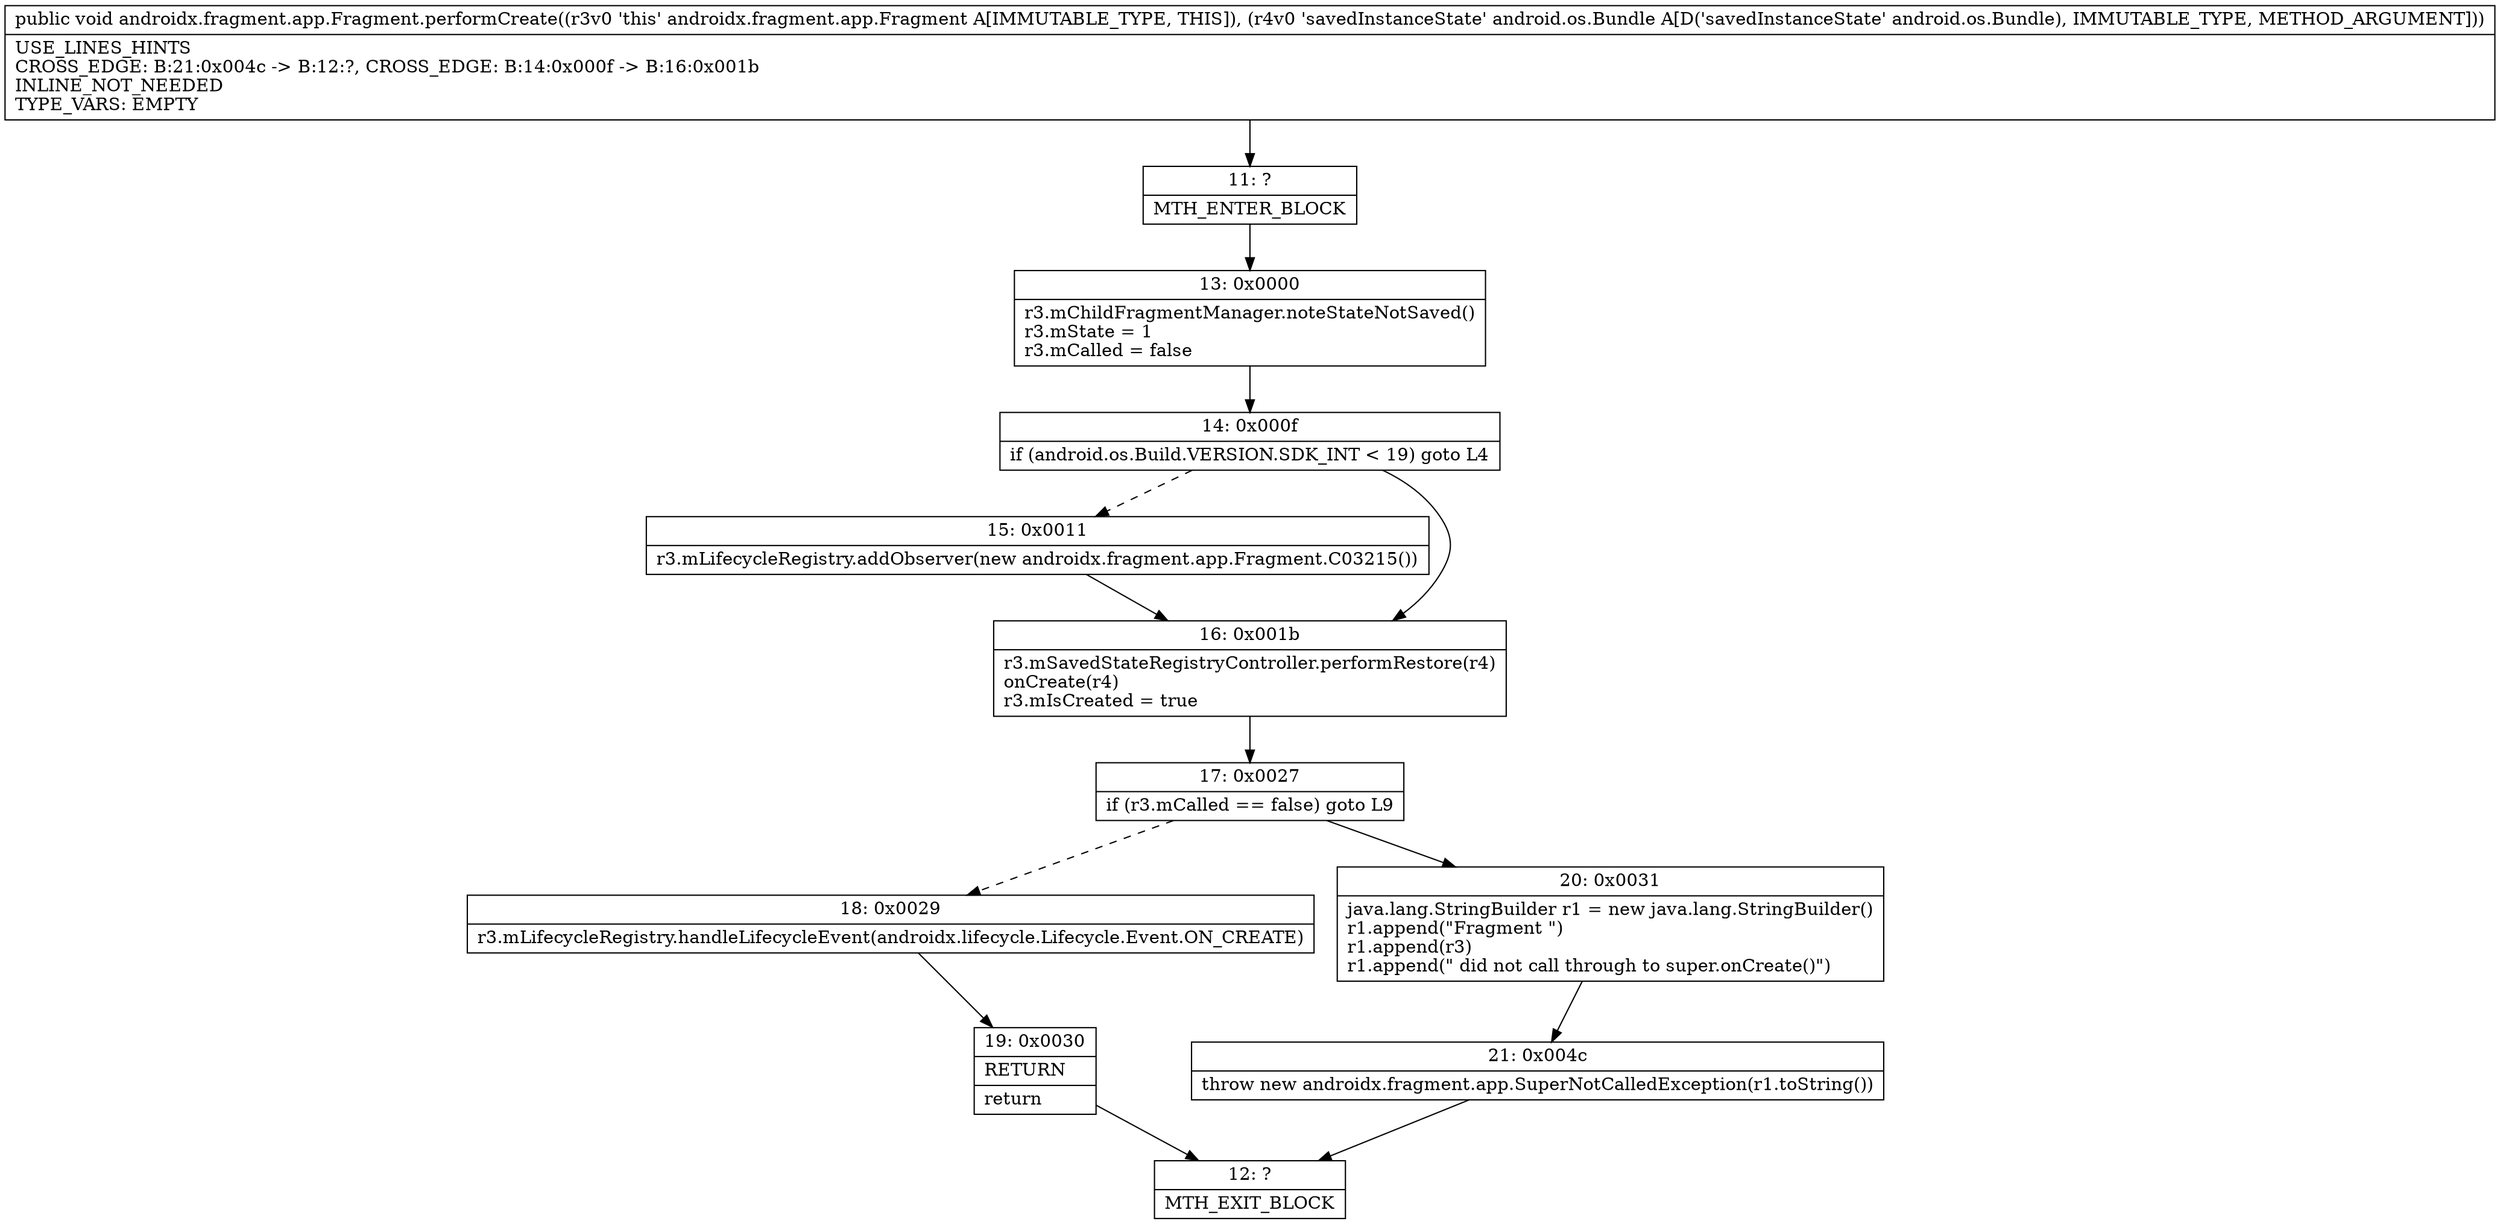 digraph "CFG forandroidx.fragment.app.Fragment.performCreate(Landroid\/os\/Bundle;)V" {
Node_11 [shape=record,label="{11\:\ ?|MTH_ENTER_BLOCK\l}"];
Node_13 [shape=record,label="{13\:\ 0x0000|r3.mChildFragmentManager.noteStateNotSaved()\lr3.mState = 1\lr3.mCalled = false\l}"];
Node_14 [shape=record,label="{14\:\ 0x000f|if (android.os.Build.VERSION.SDK_INT \< 19) goto L4\l}"];
Node_15 [shape=record,label="{15\:\ 0x0011|r3.mLifecycleRegistry.addObserver(new androidx.fragment.app.Fragment.C03215())\l}"];
Node_16 [shape=record,label="{16\:\ 0x001b|r3.mSavedStateRegistryController.performRestore(r4)\lonCreate(r4)\lr3.mIsCreated = true\l}"];
Node_17 [shape=record,label="{17\:\ 0x0027|if (r3.mCalled == false) goto L9\l}"];
Node_18 [shape=record,label="{18\:\ 0x0029|r3.mLifecycleRegistry.handleLifecycleEvent(androidx.lifecycle.Lifecycle.Event.ON_CREATE)\l}"];
Node_19 [shape=record,label="{19\:\ 0x0030|RETURN\l|return\l}"];
Node_12 [shape=record,label="{12\:\ ?|MTH_EXIT_BLOCK\l}"];
Node_20 [shape=record,label="{20\:\ 0x0031|java.lang.StringBuilder r1 = new java.lang.StringBuilder()\lr1.append(\"Fragment \")\lr1.append(r3)\lr1.append(\" did not call through to super.onCreate()\")\l}"];
Node_21 [shape=record,label="{21\:\ 0x004c|throw new androidx.fragment.app.SuperNotCalledException(r1.toString())\l}"];
MethodNode[shape=record,label="{public void androidx.fragment.app.Fragment.performCreate((r3v0 'this' androidx.fragment.app.Fragment A[IMMUTABLE_TYPE, THIS]), (r4v0 'savedInstanceState' android.os.Bundle A[D('savedInstanceState' android.os.Bundle), IMMUTABLE_TYPE, METHOD_ARGUMENT]))  | USE_LINES_HINTS\lCROSS_EDGE: B:21:0x004c \-\> B:12:?, CROSS_EDGE: B:14:0x000f \-\> B:16:0x001b\lINLINE_NOT_NEEDED\lTYPE_VARS: EMPTY\l}"];
MethodNode -> Node_11;Node_11 -> Node_13;
Node_13 -> Node_14;
Node_14 -> Node_15[style=dashed];
Node_14 -> Node_16;
Node_15 -> Node_16;
Node_16 -> Node_17;
Node_17 -> Node_18[style=dashed];
Node_17 -> Node_20;
Node_18 -> Node_19;
Node_19 -> Node_12;
Node_20 -> Node_21;
Node_21 -> Node_12;
}

